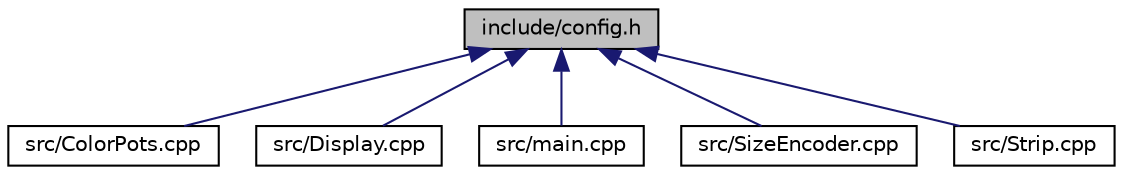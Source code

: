 digraph "include/config.h"
{
 // LATEX_PDF_SIZE
  edge [fontname="Helvetica",fontsize="10",labelfontname="Helvetica",labelfontsize="10"];
  node [fontname="Helvetica",fontsize="10",shape=record];
  Node1 [label="include/config.h",height=0.2,width=0.4,color="black", fillcolor="grey75", style="filled", fontcolor="black",tooltip="Configuration file for the firmware."];
  Node1 -> Node2 [dir="back",color="midnightblue",fontsize="10",style="solid",fontname="Helvetica"];
  Node2 [label="src/ColorPots.cpp",height=0.2,width=0.4,color="black", fillcolor="white", style="filled",URL="$ColorPots_8cpp.html",tooltip="Contains function definitions for the ColorPots class."];
  Node1 -> Node3 [dir="back",color="midnightblue",fontsize="10",style="solid",fontname="Helvetica"];
  Node3 [label="src/Display.cpp",height=0.2,width=0.4,color="black", fillcolor="white", style="filled",URL="$Display_8cpp.html",tooltip="Defines functions for the Display class."];
  Node1 -> Node4 [dir="back",color="midnightblue",fontsize="10",style="solid",fontname="Helvetica"];
  Node4 [label="src/main.cpp",height=0.2,width=0.4,color="black", fillcolor="white", style="filled",URL="$main_8cpp.html",tooltip="Main firmware file for the strip tester."];
  Node1 -> Node5 [dir="back",color="midnightblue",fontsize="10",style="solid",fontname="Helvetica"];
  Node5 [label="src/SizeEncoder.cpp",height=0.2,width=0.4,color="black", fillcolor="white", style="filled",URL="$SizeEncoder_8cpp.html",tooltip="Contains function definitions for the SizeEncoder class."];
  Node1 -> Node6 [dir="back",color="midnightblue",fontsize="10",style="solid",fontname="Helvetica"];
  Node6 [label="src/Strip.cpp",height=0.2,width=0.4,color="black", fillcolor="white", style="filled",URL="$Strip_8cpp.html",tooltip="Contains function definitions for the Strip class."];
}
